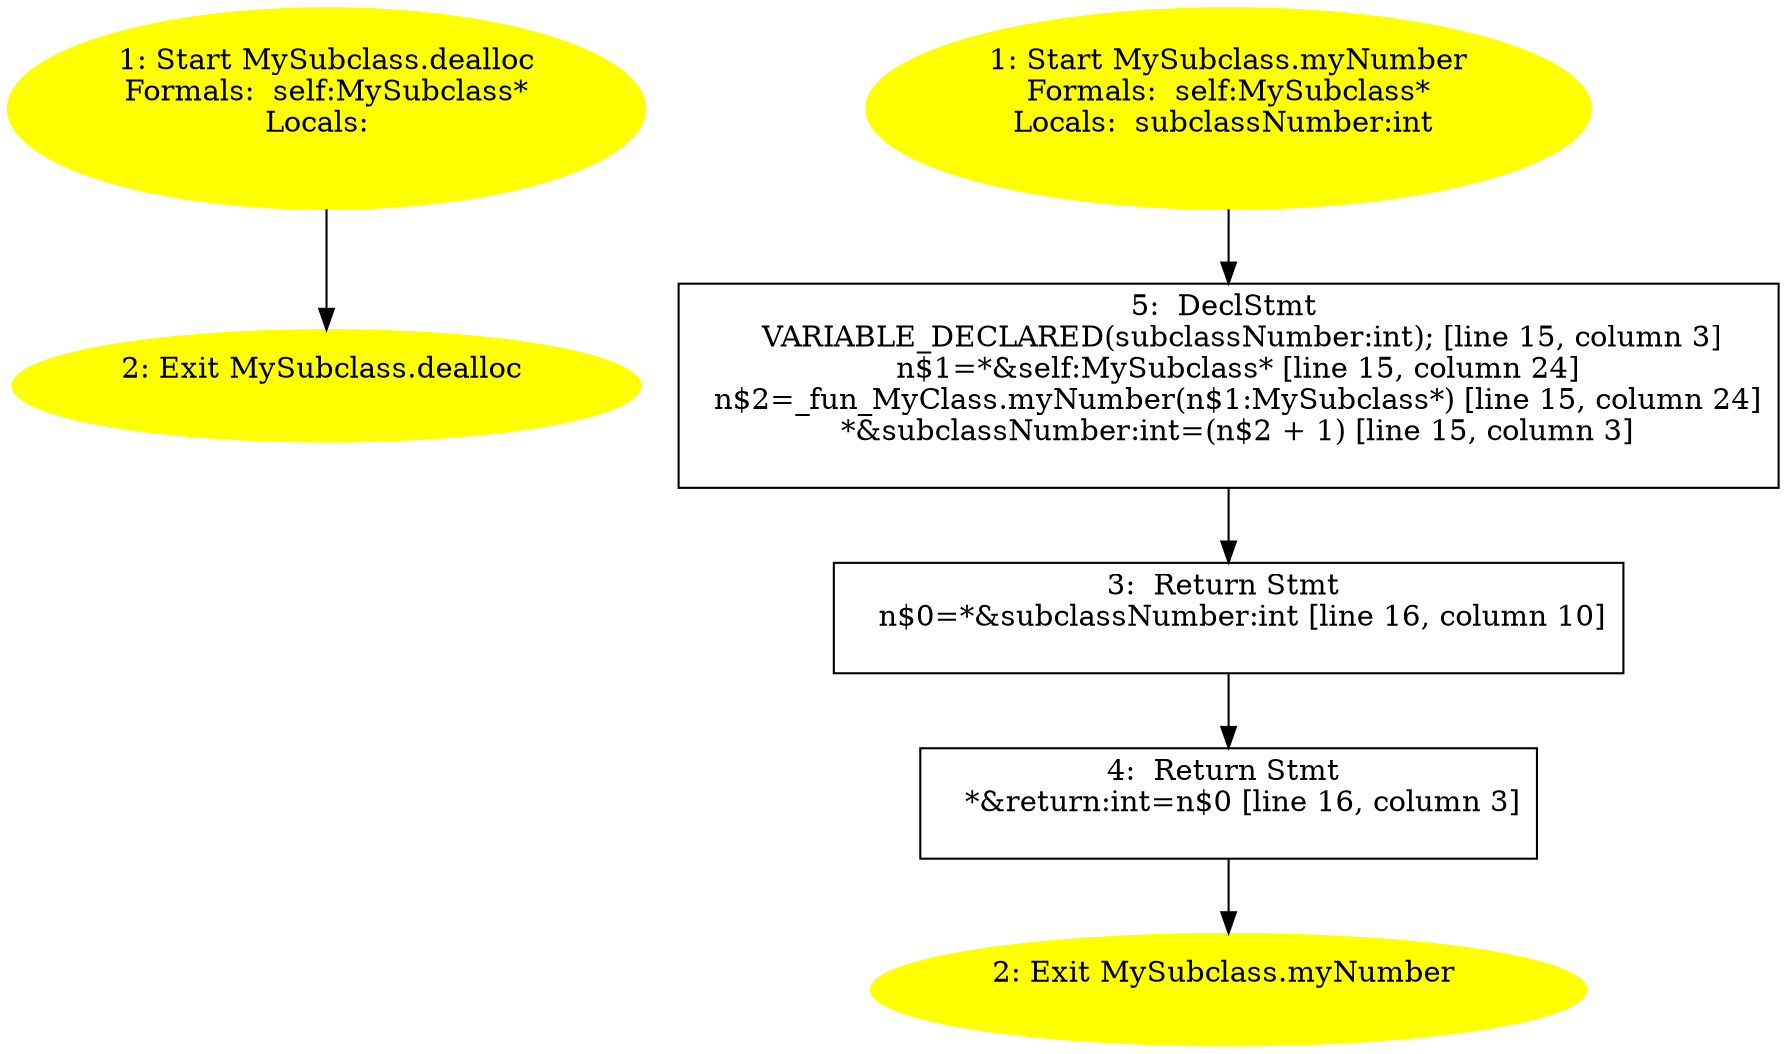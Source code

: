 /* @generated */
digraph cfg {
"dealloc#MySubclass#[instance].f3d20c0d47543cc0_1" [label="1: Start MySubclass.dealloc\nFormals:  self:MySubclass*\nLocals:  \n  " color=yellow style=filled]
	

	 "dealloc#MySubclass#[instance].f3d20c0d47543cc0_1" -> "dealloc#MySubclass#[instance].f3d20c0d47543cc0_2" ;
"dealloc#MySubclass#[instance].f3d20c0d47543cc0_2" [label="2: Exit MySubclass.dealloc \n  " color=yellow style=filled]
	

"myNumber#MySubclass#[instance].340af5b3a36f95be_1" [label="1: Start MySubclass.myNumber\nFormals:  self:MySubclass*\nLocals:  subclassNumber:int \n  " color=yellow style=filled]
	

	 "myNumber#MySubclass#[instance].340af5b3a36f95be_1" -> "myNumber#MySubclass#[instance].340af5b3a36f95be_5" ;
"myNumber#MySubclass#[instance].340af5b3a36f95be_2" [label="2: Exit MySubclass.myNumber \n  " color=yellow style=filled]
	

"myNumber#MySubclass#[instance].340af5b3a36f95be_3" [label="3:  Return Stmt \n   n$0=*&subclassNumber:int [line 16, column 10]\n " shape="box"]
	

	 "myNumber#MySubclass#[instance].340af5b3a36f95be_3" -> "myNumber#MySubclass#[instance].340af5b3a36f95be_4" ;
"myNumber#MySubclass#[instance].340af5b3a36f95be_4" [label="4:  Return Stmt \n   *&return:int=n$0 [line 16, column 3]\n " shape="box"]
	

	 "myNumber#MySubclass#[instance].340af5b3a36f95be_4" -> "myNumber#MySubclass#[instance].340af5b3a36f95be_2" ;
"myNumber#MySubclass#[instance].340af5b3a36f95be_5" [label="5:  DeclStmt \n   VARIABLE_DECLARED(subclassNumber:int); [line 15, column 3]\n  n$1=*&self:MySubclass* [line 15, column 24]\n  n$2=_fun_MyClass.myNumber(n$1:MySubclass*) [line 15, column 24]\n  *&subclassNumber:int=(n$2 + 1) [line 15, column 3]\n " shape="box"]
	

	 "myNumber#MySubclass#[instance].340af5b3a36f95be_5" -> "myNumber#MySubclass#[instance].340af5b3a36f95be_3" ;
}
